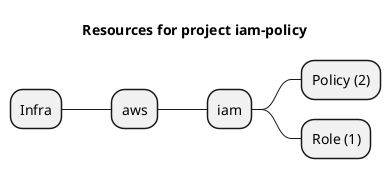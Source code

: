 @startmindmap
title Resources for project iam-policy
skinparam monochrome true
+ Infra
++ aws
+++ iam
++++ Policy (2)
++++ Role (1)
@endmindmap
